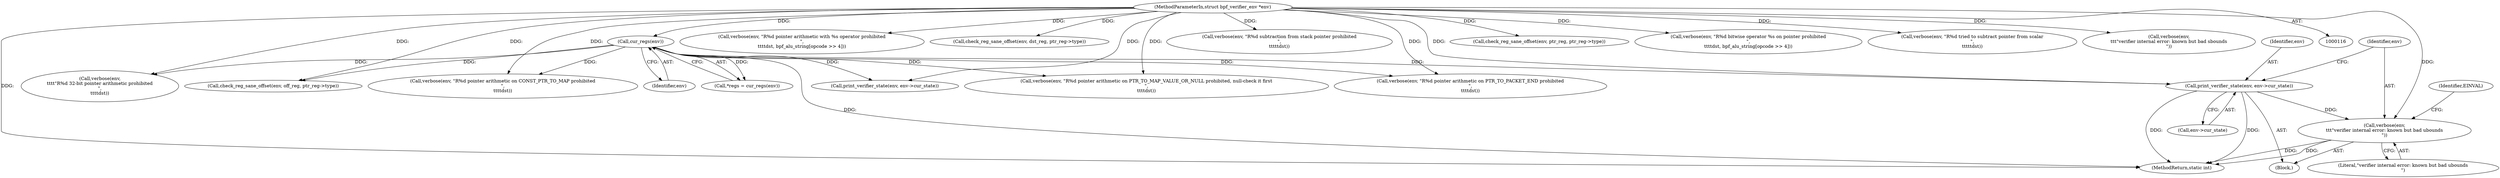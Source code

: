 digraph "0_linux_bb7f0f989ca7de1153bd128a40a71709e339fa03@pointer" {
"1000229" [label="(Call,print_verifier_state(env, env->cur_state))"];
"1000125" [label="(Call,cur_regs(env))"];
"1000117" [label="(MethodParameterIn,struct bpf_verifier_env *env)"];
"1000234" [label="(Call,verbose(env,\n\t\t\t\"verifier internal error: known but bad ubounds\n\"))"];
"1000234" [label="(Call,verbose(env,\n\t\t\t\"verifier internal error: known but bad ubounds\n\"))"];
"1000126" [label="(Identifier,env)"];
"1000253" [label="(Call,verbose(env,\n\t\t\t\t\"R%d 32-bit pointer arithmetic prohibited\n\",\n\t\t\t\tdst))"];
"1000291" [label="(Call,verbose(env, \"R%d pointer arithmetic on CONST_PTR_TO_MAP prohibited\n\",\n\t\t\t\tdst))"];
"1000229" [label="(Call,print_verifier_state(env, env->cur_state))"];
"1000766" [label="(Call,verbose(env, \"R%d pointer arithmetic with %s operator prohibited\n\",\n\t\t\t\tdst, bpf_alu_string[opcode >> 4]))"];
"1000231" [label="(Call,env->cur_state)"];
"1000780" [label="(Call,check_reg_sane_offset(env, dst_reg, ptr_reg->type))"];
"1000210" [label="(Call,print_verifier_state(env, env->cur_state))"];
"1000125" [label="(Call,cur_regs(env))"];
"1000228" [label="(Block,)"];
"1000272" [label="(Call,verbose(env, \"R%d pointer arithmetic on PTR_TO_MAP_VALUE_OR_NULL prohibited, null-check it first\n\",\n\t\t\t\tdst))"];
"1000557" [label="(Call,verbose(env, \"R%d subtraction from stack pointer prohibited\n\",\n\t\t\t\t\tdst))"];
"1000310" [label="(Call,verbose(env, \"R%d pointer arithmetic on PTR_TO_PACKET_END prohibited\n\",\n\t\t\t\tdst))"];
"1000797" [label="(MethodReturn,static int)"];
"1000341" [label="(Call,check_reg_sane_offset(env, ptr_reg, ptr_reg->type))"];
"1000123" [label="(Call,*regs = cur_regs(env))"];
"1000748" [label="(Call,verbose(env, \"R%d bitwise operator %s on pointer prohibited\n\",\n\t\t\t\tdst, bpf_alu_string[opcode >> 4]))"];
"1000538" [label="(Call,verbose(env, \"R%d tried to subtract pointer from scalar\n\",\n\t\t\t\t\tdst))"];
"1000230" [label="(Identifier,env)"];
"1000215" [label="(Call,verbose(env,\n\t\t\t\"verifier internal error: known but bad sbounds\n\"))"];
"1000236" [label="(Literal,\"verifier internal error: known but bad ubounds\n\")"];
"1000239" [label="(Identifier,EINVAL)"];
"1000235" [label="(Identifier,env)"];
"1000117" [label="(MethodParameterIn,struct bpf_verifier_env *env)"];
"1000334" [label="(Call,check_reg_sane_offset(env, off_reg, ptr_reg->type))"];
"1000229" -> "1000228"  [label="AST: "];
"1000229" -> "1000231"  [label="CFG: "];
"1000230" -> "1000229"  [label="AST: "];
"1000231" -> "1000229"  [label="AST: "];
"1000235" -> "1000229"  [label="CFG: "];
"1000229" -> "1000797"  [label="DDG: "];
"1000229" -> "1000797"  [label="DDG: "];
"1000125" -> "1000229"  [label="DDG: "];
"1000117" -> "1000229"  [label="DDG: "];
"1000229" -> "1000234"  [label="DDG: "];
"1000125" -> "1000123"  [label="AST: "];
"1000125" -> "1000126"  [label="CFG: "];
"1000126" -> "1000125"  [label="AST: "];
"1000123" -> "1000125"  [label="CFG: "];
"1000125" -> "1000797"  [label="DDG: "];
"1000125" -> "1000123"  [label="DDG: "];
"1000117" -> "1000125"  [label="DDG: "];
"1000125" -> "1000210"  [label="DDG: "];
"1000125" -> "1000253"  [label="DDG: "];
"1000125" -> "1000272"  [label="DDG: "];
"1000125" -> "1000291"  [label="DDG: "];
"1000125" -> "1000310"  [label="DDG: "];
"1000125" -> "1000334"  [label="DDG: "];
"1000117" -> "1000116"  [label="AST: "];
"1000117" -> "1000797"  [label="DDG: "];
"1000117" -> "1000210"  [label="DDG: "];
"1000117" -> "1000215"  [label="DDG: "];
"1000117" -> "1000234"  [label="DDG: "];
"1000117" -> "1000253"  [label="DDG: "];
"1000117" -> "1000272"  [label="DDG: "];
"1000117" -> "1000291"  [label="DDG: "];
"1000117" -> "1000310"  [label="DDG: "];
"1000117" -> "1000334"  [label="DDG: "];
"1000117" -> "1000341"  [label="DDG: "];
"1000117" -> "1000538"  [label="DDG: "];
"1000117" -> "1000557"  [label="DDG: "];
"1000117" -> "1000748"  [label="DDG: "];
"1000117" -> "1000766"  [label="DDG: "];
"1000117" -> "1000780"  [label="DDG: "];
"1000234" -> "1000228"  [label="AST: "];
"1000234" -> "1000236"  [label="CFG: "];
"1000235" -> "1000234"  [label="AST: "];
"1000236" -> "1000234"  [label="AST: "];
"1000239" -> "1000234"  [label="CFG: "];
"1000234" -> "1000797"  [label="DDG: "];
"1000234" -> "1000797"  [label="DDG: "];
}
